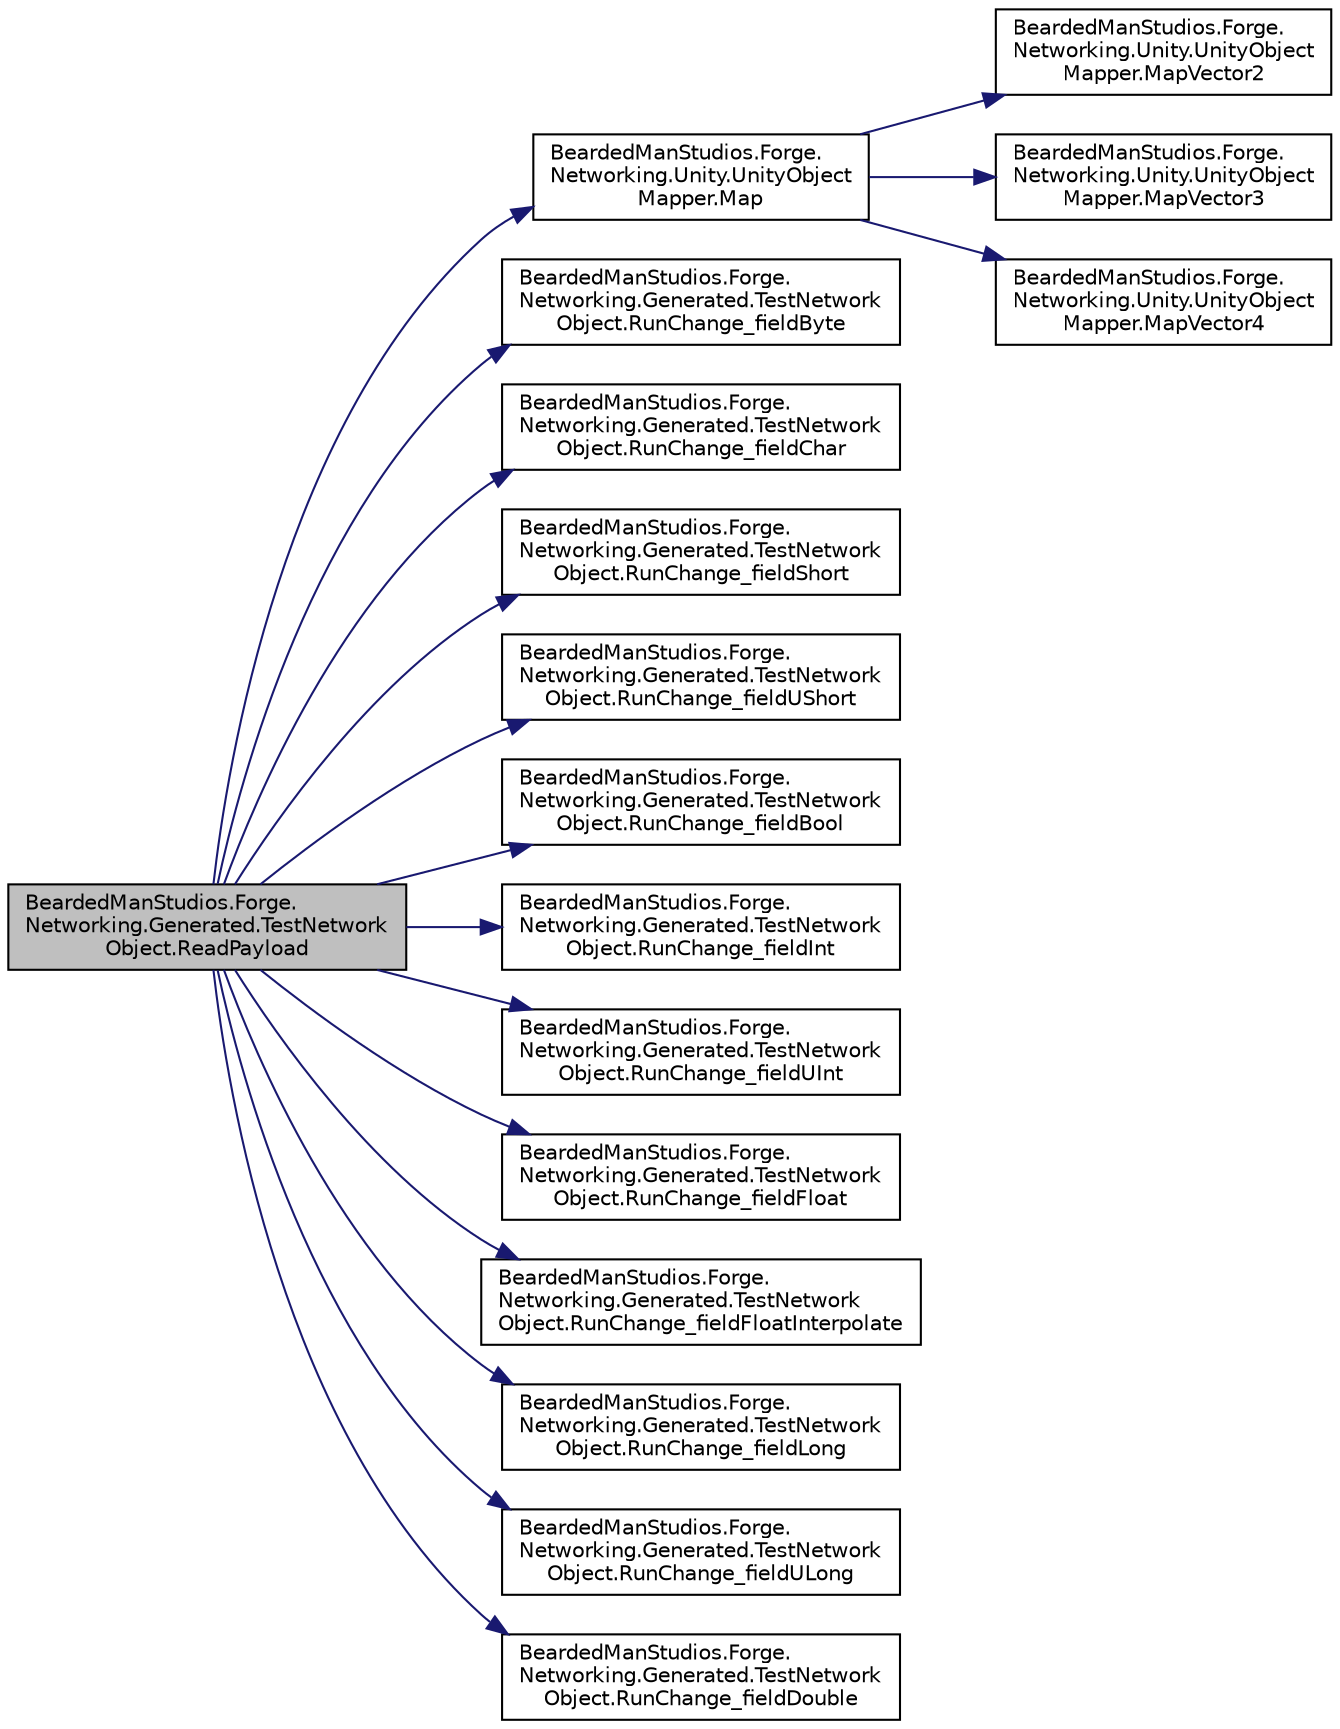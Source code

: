 digraph "BeardedManStudios.Forge.Networking.Generated.TestNetworkObject.ReadPayload"
{
 // LATEX_PDF_SIZE
  edge [fontname="Helvetica",fontsize="10",labelfontname="Helvetica",labelfontsize="10"];
  node [fontname="Helvetica",fontsize="10",shape=record];
  rankdir="LR";
  Node28 [label="BeardedManStudios.Forge.\lNetworking.Generated.TestNetwork\lObject.ReadPayload",height=0.2,width=0.4,color="black", fillcolor="grey75", style="filled", fontcolor="black",tooltip=" "];
  Node28 -> Node29 [color="midnightblue",fontsize="10",style="solid",fontname="Helvetica"];
  Node29 [label="BeardedManStudios.Forge.\lNetworking.Unity.UnityObject\lMapper.Map",height=0.2,width=0.4,color="black", fillcolor="white", style="filled",URL="$class_bearded_man_studios_1_1_forge_1_1_networking_1_1_unity_1_1_unity_object_mapper.html#a257ff895e140a2248a418de3405c9009",tooltip="Map a type of object from a FrameStream to a object"];
  Node29 -> Node30 [color="midnightblue",fontsize="10",style="solid",fontname="Helvetica"];
  Node30 [label="BeardedManStudios.Forge.\lNetworking.Unity.UnityObject\lMapper.MapVector2",height=0.2,width=0.4,color="black", fillcolor="white", style="filled",URL="$class_bearded_man_studios_1_1_forge_1_1_networking_1_1_unity_1_1_unity_object_mapper.html#aebbfb72c566d9ee0733f66bfa3ee5e5c",tooltip="Get a Vector2 out of a FrameStream"];
  Node29 -> Node31 [color="midnightblue",fontsize="10",style="solid",fontname="Helvetica"];
  Node31 [label="BeardedManStudios.Forge.\lNetworking.Unity.UnityObject\lMapper.MapVector3",height=0.2,width=0.4,color="black", fillcolor="white", style="filled",URL="$class_bearded_man_studios_1_1_forge_1_1_networking_1_1_unity_1_1_unity_object_mapper.html#aa245f139867a275b4a750fe4187396bd",tooltip="Get a Vector3 out of a FrameStream"];
  Node29 -> Node32 [color="midnightblue",fontsize="10",style="solid",fontname="Helvetica"];
  Node32 [label="BeardedManStudios.Forge.\lNetworking.Unity.UnityObject\lMapper.MapVector4",height=0.2,width=0.4,color="black", fillcolor="white", style="filled",URL="$class_bearded_man_studios_1_1_forge_1_1_networking_1_1_unity_1_1_unity_object_mapper.html#aef41215d1be1b6dd60b4535e787b5f53",tooltip="Get a Vector4 out of a FrameStream"];
  Node28 -> Node33 [color="midnightblue",fontsize="10",style="solid",fontname="Helvetica"];
  Node33 [label="BeardedManStudios.Forge.\lNetworking.Generated.TestNetwork\lObject.RunChange_fieldByte",height=0.2,width=0.4,color="black", fillcolor="white", style="filled",URL="$class_bearded_man_studios_1_1_forge_1_1_networking_1_1_generated_1_1_test_network_object.html#a25fbeb37bede249b0304b7061f7f6a14",tooltip=" "];
  Node28 -> Node34 [color="midnightblue",fontsize="10",style="solid",fontname="Helvetica"];
  Node34 [label="BeardedManStudios.Forge.\lNetworking.Generated.TestNetwork\lObject.RunChange_fieldChar",height=0.2,width=0.4,color="black", fillcolor="white", style="filled",URL="$class_bearded_man_studios_1_1_forge_1_1_networking_1_1_generated_1_1_test_network_object.html#a3686dfee7ecf00d8e24c7b2bff1482f7",tooltip=" "];
  Node28 -> Node35 [color="midnightblue",fontsize="10",style="solid",fontname="Helvetica"];
  Node35 [label="BeardedManStudios.Forge.\lNetworking.Generated.TestNetwork\lObject.RunChange_fieldShort",height=0.2,width=0.4,color="black", fillcolor="white", style="filled",URL="$class_bearded_man_studios_1_1_forge_1_1_networking_1_1_generated_1_1_test_network_object.html#aa4f16bd8208d5a798f7c42758b0cc964",tooltip=" "];
  Node28 -> Node36 [color="midnightblue",fontsize="10",style="solid",fontname="Helvetica"];
  Node36 [label="BeardedManStudios.Forge.\lNetworking.Generated.TestNetwork\lObject.RunChange_fieldUShort",height=0.2,width=0.4,color="black", fillcolor="white", style="filled",URL="$class_bearded_man_studios_1_1_forge_1_1_networking_1_1_generated_1_1_test_network_object.html#aaf477a9c0f5b440b775df807a6bc2db9",tooltip=" "];
  Node28 -> Node37 [color="midnightblue",fontsize="10",style="solid",fontname="Helvetica"];
  Node37 [label="BeardedManStudios.Forge.\lNetworking.Generated.TestNetwork\lObject.RunChange_fieldBool",height=0.2,width=0.4,color="black", fillcolor="white", style="filled",URL="$class_bearded_man_studios_1_1_forge_1_1_networking_1_1_generated_1_1_test_network_object.html#ad2eb6b1b3c8b4d2756e58a31939384e8",tooltip=" "];
  Node28 -> Node38 [color="midnightblue",fontsize="10",style="solid",fontname="Helvetica"];
  Node38 [label="BeardedManStudios.Forge.\lNetworking.Generated.TestNetwork\lObject.RunChange_fieldInt",height=0.2,width=0.4,color="black", fillcolor="white", style="filled",URL="$class_bearded_man_studios_1_1_forge_1_1_networking_1_1_generated_1_1_test_network_object.html#af46d0713853de23b142058c92b57c9ee",tooltip=" "];
  Node28 -> Node39 [color="midnightblue",fontsize="10",style="solid",fontname="Helvetica"];
  Node39 [label="BeardedManStudios.Forge.\lNetworking.Generated.TestNetwork\lObject.RunChange_fieldUInt",height=0.2,width=0.4,color="black", fillcolor="white", style="filled",URL="$class_bearded_man_studios_1_1_forge_1_1_networking_1_1_generated_1_1_test_network_object.html#ae5bd29045c66d0e27c4893d854c9c59e",tooltip=" "];
  Node28 -> Node40 [color="midnightblue",fontsize="10",style="solid",fontname="Helvetica"];
  Node40 [label="BeardedManStudios.Forge.\lNetworking.Generated.TestNetwork\lObject.RunChange_fieldFloat",height=0.2,width=0.4,color="black", fillcolor="white", style="filled",URL="$class_bearded_man_studios_1_1_forge_1_1_networking_1_1_generated_1_1_test_network_object.html#adc51f8be696437b60a6ba8736121a2b0",tooltip=" "];
  Node28 -> Node41 [color="midnightblue",fontsize="10",style="solid",fontname="Helvetica"];
  Node41 [label="BeardedManStudios.Forge.\lNetworking.Generated.TestNetwork\lObject.RunChange_fieldFloatInterpolate",height=0.2,width=0.4,color="black", fillcolor="white", style="filled",URL="$class_bearded_man_studios_1_1_forge_1_1_networking_1_1_generated_1_1_test_network_object.html#abf3a3af4798d4d34a5fa076db31ea991",tooltip=" "];
  Node28 -> Node42 [color="midnightblue",fontsize="10",style="solid",fontname="Helvetica"];
  Node42 [label="BeardedManStudios.Forge.\lNetworking.Generated.TestNetwork\lObject.RunChange_fieldLong",height=0.2,width=0.4,color="black", fillcolor="white", style="filled",URL="$class_bearded_man_studios_1_1_forge_1_1_networking_1_1_generated_1_1_test_network_object.html#a220c6128e4f80024f87a92cc46f5f85c",tooltip=" "];
  Node28 -> Node43 [color="midnightblue",fontsize="10",style="solid",fontname="Helvetica"];
  Node43 [label="BeardedManStudios.Forge.\lNetworking.Generated.TestNetwork\lObject.RunChange_fieldULong",height=0.2,width=0.4,color="black", fillcolor="white", style="filled",URL="$class_bearded_man_studios_1_1_forge_1_1_networking_1_1_generated_1_1_test_network_object.html#a4cde71f01f82e14164e5f9e68eaf9767",tooltip=" "];
  Node28 -> Node44 [color="midnightblue",fontsize="10",style="solid",fontname="Helvetica"];
  Node44 [label="BeardedManStudios.Forge.\lNetworking.Generated.TestNetwork\lObject.RunChange_fieldDouble",height=0.2,width=0.4,color="black", fillcolor="white", style="filled",URL="$class_bearded_man_studios_1_1_forge_1_1_networking_1_1_generated_1_1_test_network_object.html#ae8a404572e0bcfc39b3b0e0be03d1e0d",tooltip=" "];
}
